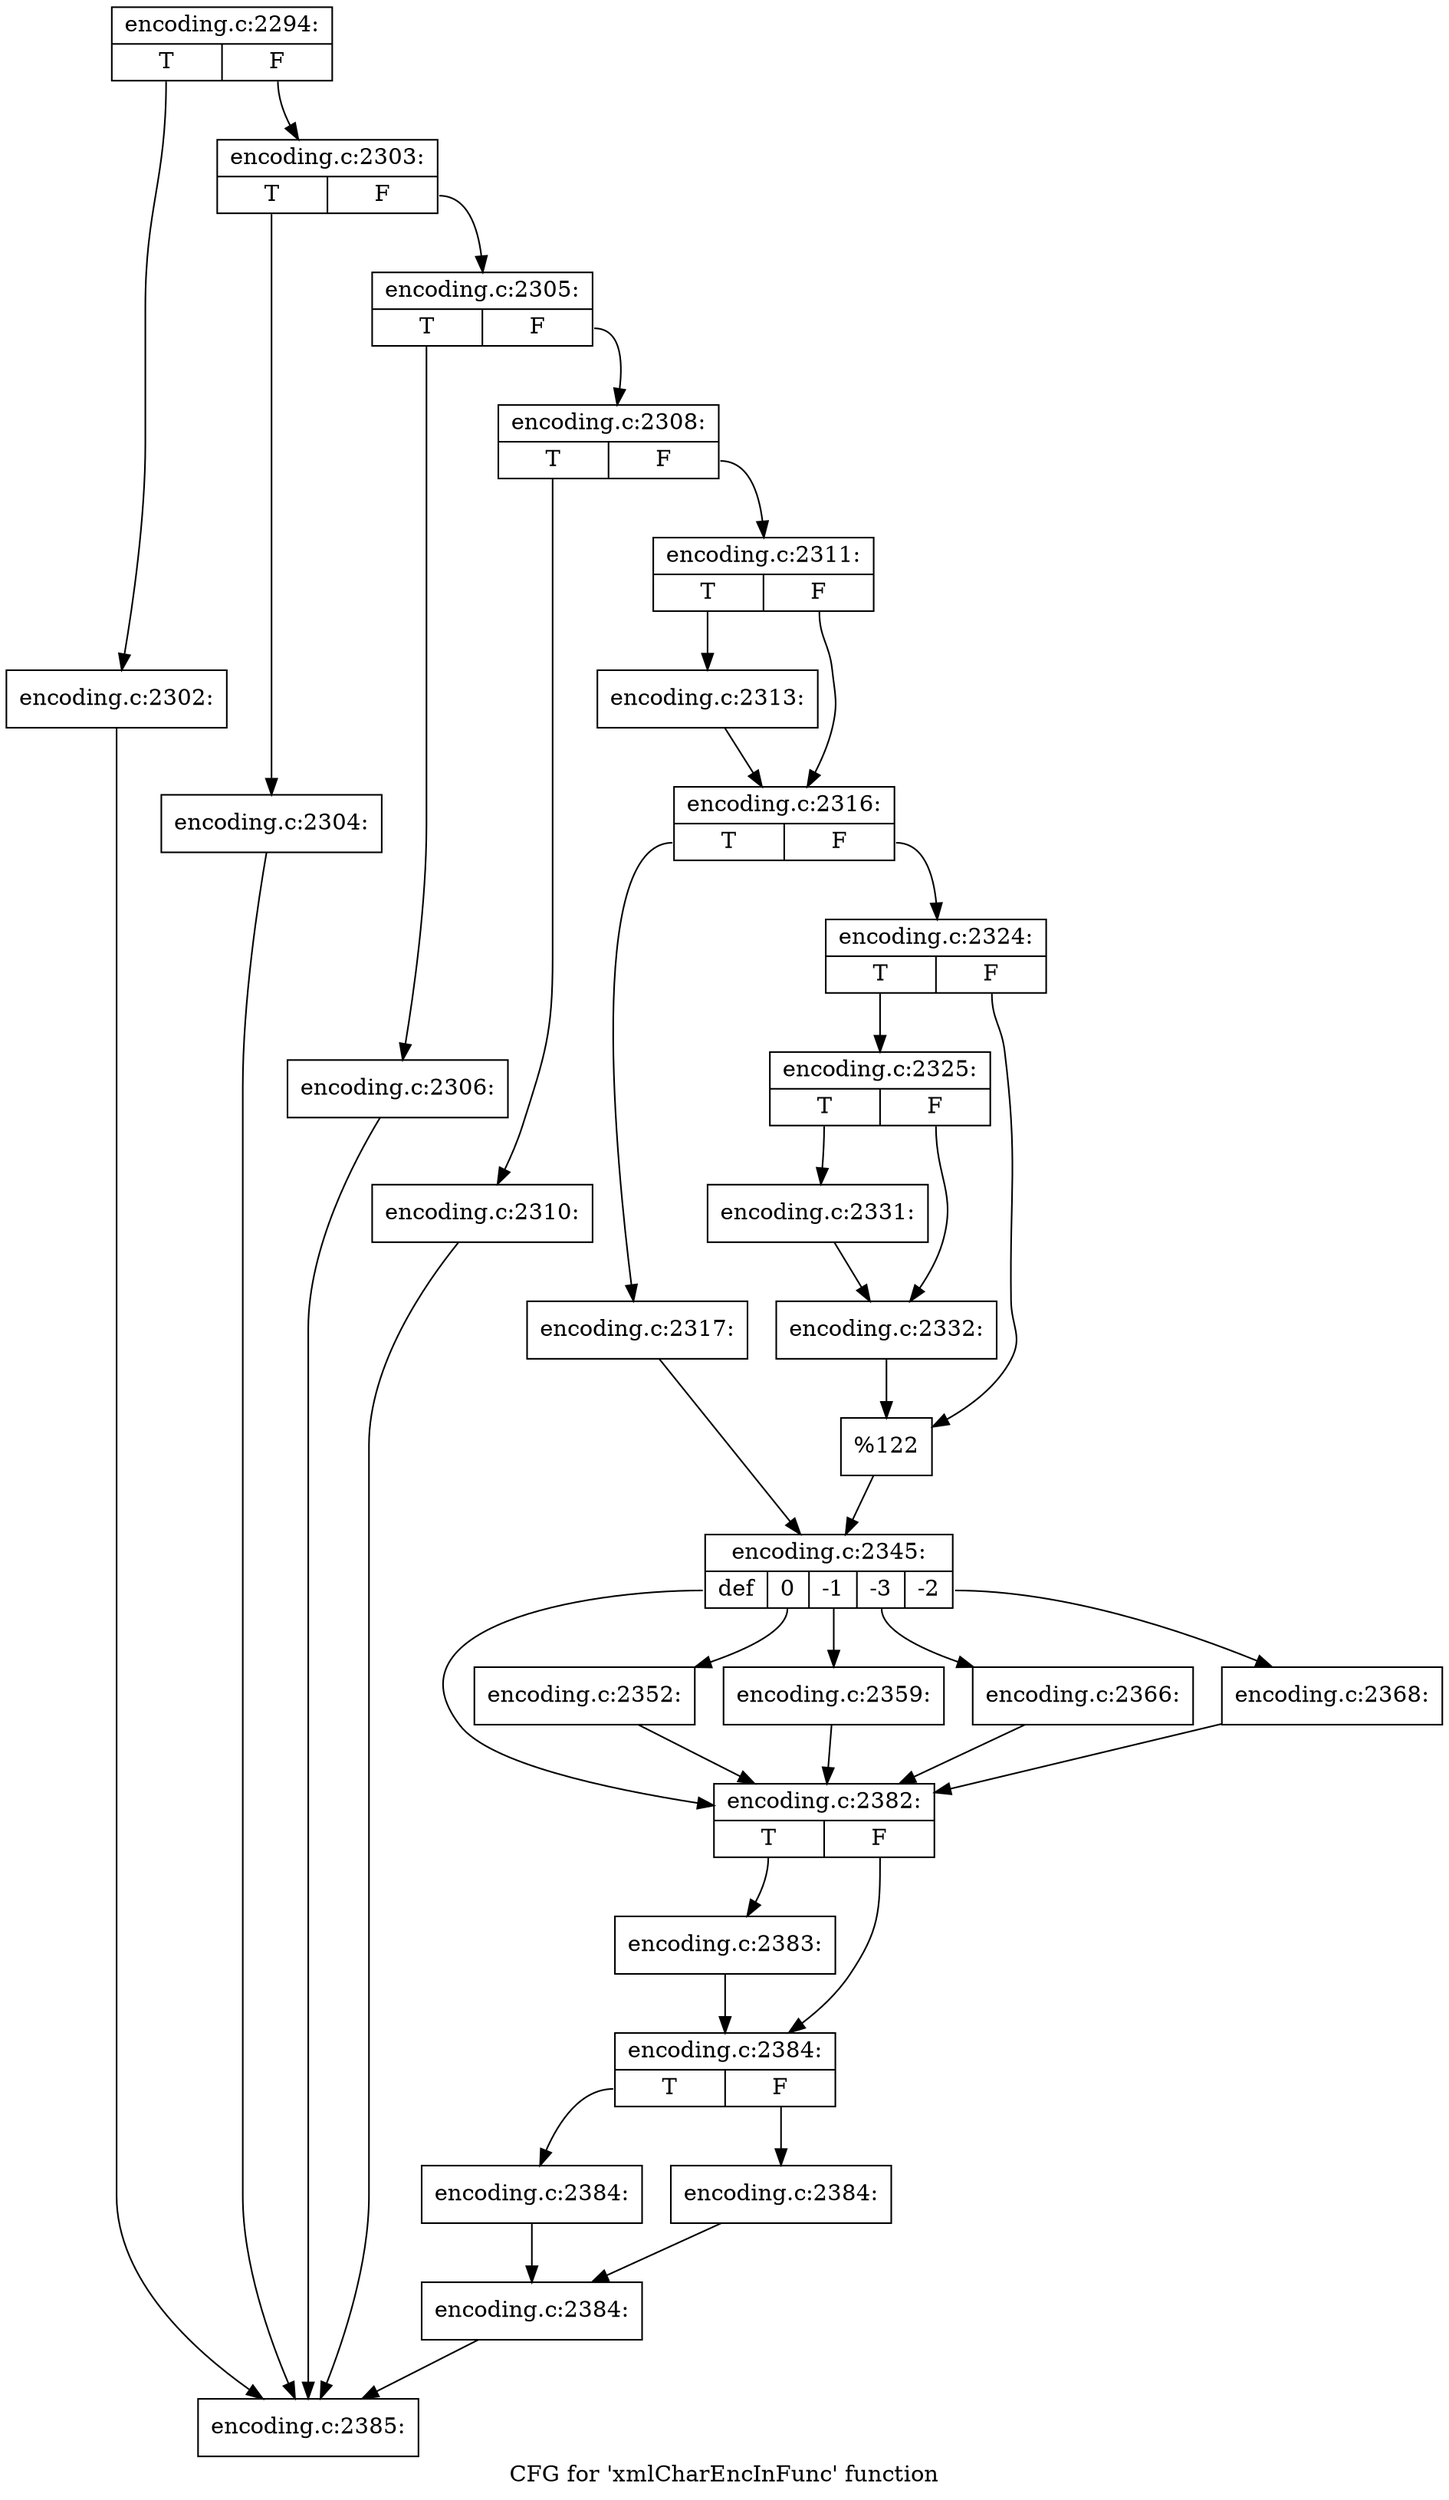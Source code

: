 digraph "CFG for 'xmlCharEncInFunc' function" {
	label="CFG for 'xmlCharEncInFunc' function";

	Node0x466ad50 [shape=record,label="{encoding.c:2294:|{<s0>T|<s1>F}}"];
	Node0x466ad50:s0 -> Node0x469ad70;
	Node0x466ad50:s1 -> Node0x469adc0;
	Node0x469ad70 [shape=record,label="{encoding.c:2302:}"];
	Node0x469ad70 -> Node0x466add0;
	Node0x469adc0 [shape=record,label="{encoding.c:2303:|{<s0>T|<s1>F}}"];
	Node0x469adc0:s0 -> Node0x469b280;
	Node0x469adc0:s1 -> Node0x469b2d0;
	Node0x469b280 [shape=record,label="{encoding.c:2304:}"];
	Node0x469b280 -> Node0x466add0;
	Node0x469b2d0 [shape=record,label="{encoding.c:2305:|{<s0>T|<s1>F}}"];
	Node0x469b2d0:s0 -> Node0x469b790;
	Node0x469b2d0:s1 -> Node0x469b7e0;
	Node0x469b790 [shape=record,label="{encoding.c:2306:}"];
	Node0x469b790 -> Node0x466add0;
	Node0x469b7e0 [shape=record,label="{encoding.c:2308:|{<s0>T|<s1>F}}"];
	Node0x469b7e0:s0 -> Node0x471a300;
	Node0x469b7e0:s1 -> Node0x471a350;
	Node0x471a300 [shape=record,label="{encoding.c:2310:}"];
	Node0x471a300 -> Node0x466add0;
	Node0x471a350 [shape=record,label="{encoding.c:2311:|{<s0>T|<s1>F}}"];
	Node0x471a350:s0 -> Node0x471add0;
	Node0x471a350:s1 -> Node0x471ae20;
	Node0x471add0 [shape=record,label="{encoding.c:2313:}"];
	Node0x471add0 -> Node0x471ae20;
	Node0x471ae20 [shape=record,label="{encoding.c:2316:|{<s0>T|<s1>F}}"];
	Node0x471ae20:s0 -> Node0x471bee0;
	Node0x471ae20:s1 -> Node0x471bf80;
	Node0x471bee0 [shape=record,label="{encoding.c:2317:}"];
	Node0x471bee0 -> Node0x471bf30;
	Node0x471bf80 [shape=record,label="{encoding.c:2324:|{<s0>T|<s1>F}}"];
	Node0x471bf80:s0 -> Node0x471da20;
	Node0x471bf80:s1 -> Node0x471da70;
	Node0x471da20 [shape=record,label="{encoding.c:2325:|{<s0>T|<s1>F}}"];
	Node0x471da20:s0 -> Node0x471f4a0;
	Node0x471da20:s1 -> Node0x471f4f0;
	Node0x471f4a0 [shape=record,label="{encoding.c:2331:}"];
	Node0x471f4a0 -> Node0x471f4f0;
	Node0x471f4f0 [shape=record,label="{encoding.c:2332:}"];
	Node0x471f4f0 -> Node0x471da70;
	Node0x471da70 [shape=record,label="{%122}"];
	Node0x471da70 -> Node0x471bf30;
	Node0x471bf30 [shape=record,label="{encoding.c:2345:|{<s0>def|<s1>0|<s2>-1|<s3>-3|<s4>-2}}"];
	Node0x471bf30:s0 -> Node0x471faf0;
	Node0x471bf30:s1 -> Node0x471ff10;
	Node0x471bf30:s2 -> Node0x471fff0;
	Node0x471bf30:s3 -> Node0x47200d0;
	Node0x471bf30:s4 -> Node0x47201b0;
	Node0x471ff10 [shape=record,label="{encoding.c:2352:}"];
	Node0x471ff10 -> Node0x471faf0;
	Node0x471fff0 [shape=record,label="{encoding.c:2359:}"];
	Node0x471fff0 -> Node0x471faf0;
	Node0x47200d0 [shape=record,label="{encoding.c:2366:}"];
	Node0x47200d0 -> Node0x471faf0;
	Node0x47201b0 [shape=record,label="{encoding.c:2368:}"];
	Node0x47201b0 -> Node0x471faf0;
	Node0x471faf0 [shape=record,label="{encoding.c:2382:|{<s0>T|<s1>F}}"];
	Node0x471faf0:s0 -> Node0x471fbd0;
	Node0x471faf0:s1 -> Node0x4721ae0;
	Node0x471fbd0 [shape=record,label="{encoding.c:2383:}"];
	Node0x471fbd0 -> Node0x4721ae0;
	Node0x4721ae0 [shape=record,label="{encoding.c:2384:|{<s0>T|<s1>F}}"];
	Node0x4721ae0:s0 -> Node0x4721f90;
	Node0x4721ae0:s1 -> Node0x4721fe0;
	Node0x4721f90 [shape=record,label="{encoding.c:2384:}"];
	Node0x4721f90 -> Node0x4722030;
	Node0x4721fe0 [shape=record,label="{encoding.c:2384:}"];
	Node0x4721fe0 -> Node0x4722030;
	Node0x4722030 [shape=record,label="{encoding.c:2384:}"];
	Node0x4722030 -> Node0x466add0;
	Node0x466add0 [shape=record,label="{encoding.c:2385:}"];
}
